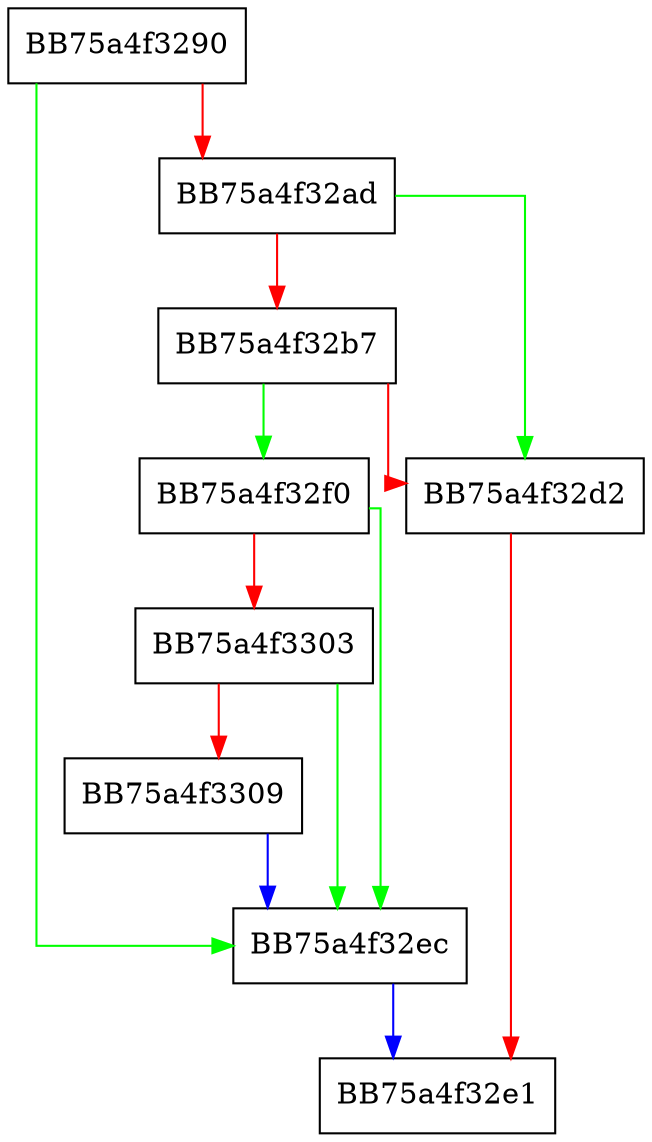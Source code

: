 digraph HasNextSubKey {
  node [shape="box"];
  graph [splines=ortho];
  BB75a4f3290 -> BB75a4f32ec [color="green"];
  BB75a4f3290 -> BB75a4f32ad [color="red"];
  BB75a4f32ad -> BB75a4f32d2 [color="green"];
  BB75a4f32ad -> BB75a4f32b7 [color="red"];
  BB75a4f32b7 -> BB75a4f32f0 [color="green"];
  BB75a4f32b7 -> BB75a4f32d2 [color="red"];
  BB75a4f32d2 -> BB75a4f32e1 [color="red"];
  BB75a4f32ec -> BB75a4f32e1 [color="blue"];
  BB75a4f32f0 -> BB75a4f32ec [color="green"];
  BB75a4f32f0 -> BB75a4f3303 [color="red"];
  BB75a4f3303 -> BB75a4f32ec [color="green"];
  BB75a4f3303 -> BB75a4f3309 [color="red"];
  BB75a4f3309 -> BB75a4f32ec [color="blue"];
}